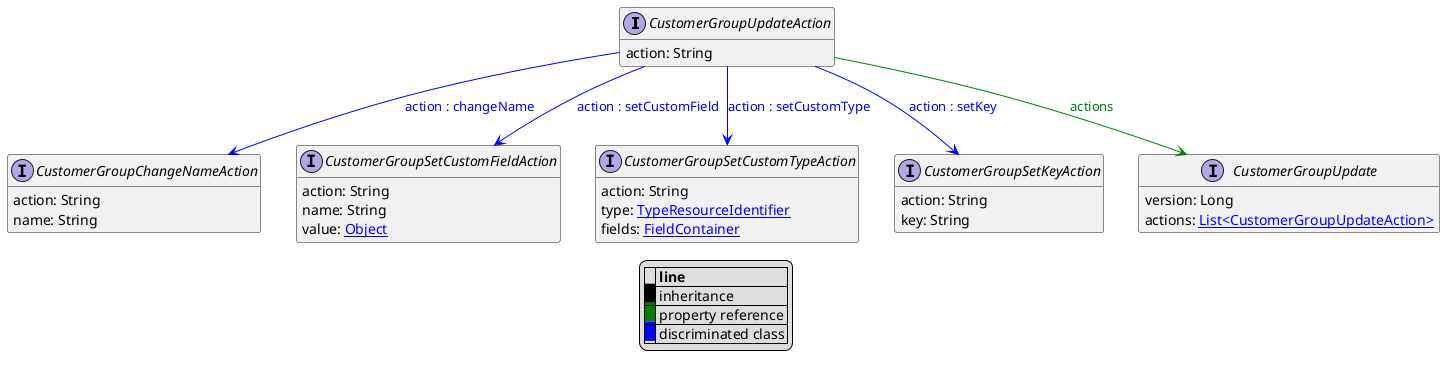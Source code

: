 @startuml

hide empty fields
hide empty methods
legend
|= |= line |
|<back:black>   </back>| inheritance |
|<back:green>   </back>| property reference |
|<back:blue>   </back>| discriminated class |
endlegend
interface CustomerGroupUpdateAction [[CustomerGroupUpdateAction.svg]]  {
    action: String
}


interface CustomerGroupChangeNameAction [[CustomerGroupChangeNameAction.svg]]  {
    action: String
    name: String
}
interface CustomerGroupSetCustomFieldAction [[CustomerGroupSetCustomFieldAction.svg]]  {
    action: String
    name: String
    value: [[Object.svg Object]]
}
interface CustomerGroupSetCustomTypeAction [[CustomerGroupSetCustomTypeAction.svg]]  {
    action: String
    type: [[TypeResourceIdentifier.svg TypeResourceIdentifier]]
    fields: [[FieldContainer.svg FieldContainer]]
}
interface CustomerGroupSetKeyAction [[CustomerGroupSetKeyAction.svg]]  {
    action: String
    key: String
}
interface CustomerGroupUpdate [[CustomerGroupUpdate.svg]]  {
    version: Long
    actions: [[CustomerGroupUpdateAction.svg List<CustomerGroupUpdateAction>]]
}
CustomerGroupUpdateAction --> CustomerGroupChangeNameAction #blue;text:blue : "action : changeName"
CustomerGroupUpdateAction --> CustomerGroupSetCustomFieldAction #blue;text:blue : "action : setCustomField"
CustomerGroupUpdateAction --> CustomerGroupSetCustomTypeAction #blue;text:blue : "action : setCustomType"
CustomerGroupUpdateAction --> CustomerGroupSetKeyAction #blue;text:blue : "action : setKey"
CustomerGroupUpdateAction --> CustomerGroupUpdate #green;text:green : "actions"
@enduml
